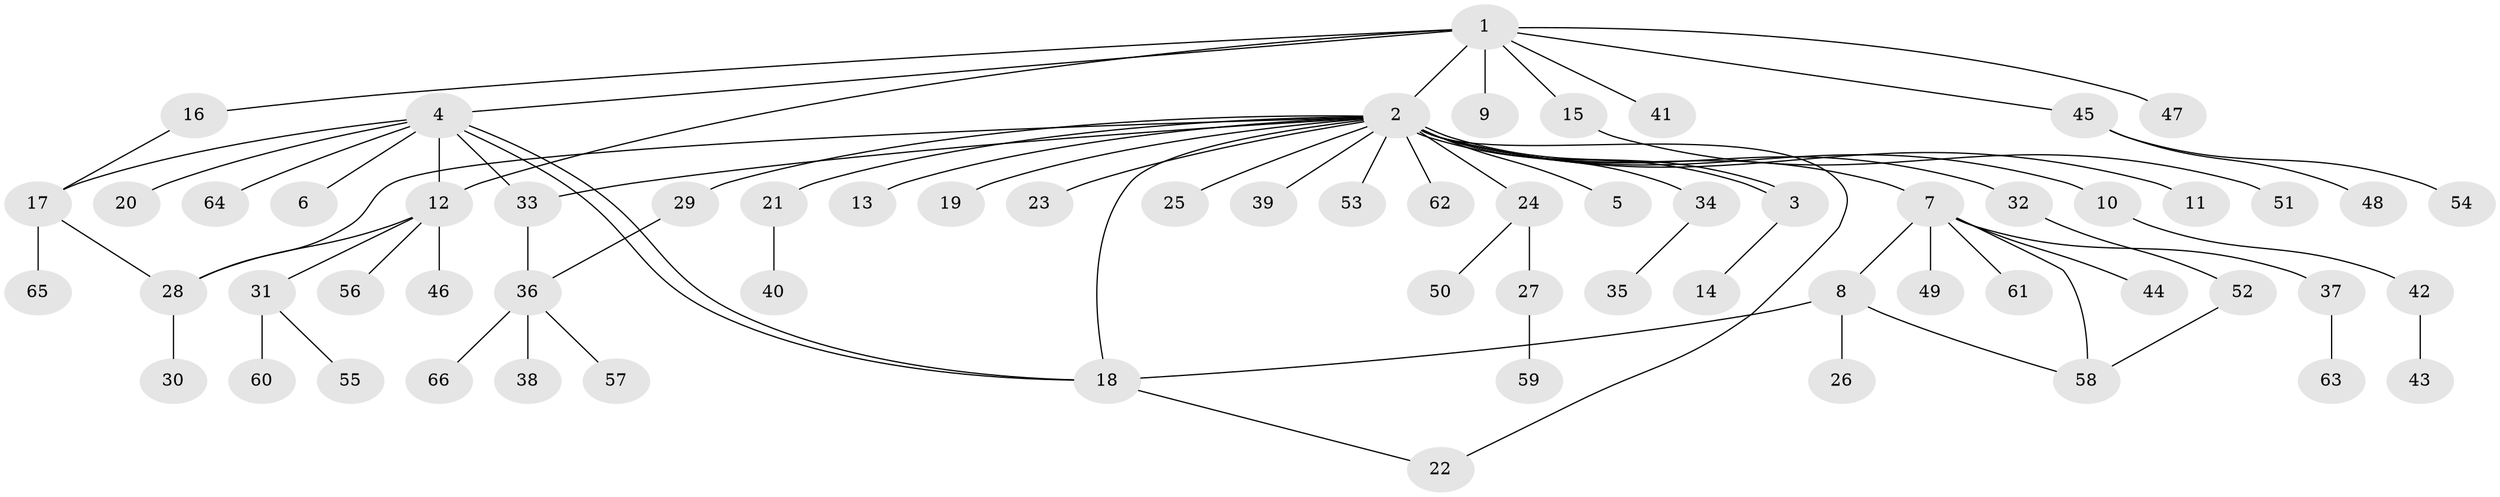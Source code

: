// Generated by graph-tools (version 1.1) at 2025/49/03/09/25 03:49:51]
// undirected, 66 vertices, 78 edges
graph export_dot {
graph [start="1"]
  node [color=gray90,style=filled];
  1;
  2;
  3;
  4;
  5;
  6;
  7;
  8;
  9;
  10;
  11;
  12;
  13;
  14;
  15;
  16;
  17;
  18;
  19;
  20;
  21;
  22;
  23;
  24;
  25;
  26;
  27;
  28;
  29;
  30;
  31;
  32;
  33;
  34;
  35;
  36;
  37;
  38;
  39;
  40;
  41;
  42;
  43;
  44;
  45;
  46;
  47;
  48;
  49;
  50;
  51;
  52;
  53;
  54;
  55;
  56;
  57;
  58;
  59;
  60;
  61;
  62;
  63;
  64;
  65;
  66;
  1 -- 2;
  1 -- 4;
  1 -- 9;
  1 -- 12;
  1 -- 15;
  1 -- 16;
  1 -- 41;
  1 -- 45;
  1 -- 47;
  2 -- 3;
  2 -- 3;
  2 -- 5;
  2 -- 7;
  2 -- 10;
  2 -- 11;
  2 -- 13;
  2 -- 18;
  2 -- 19;
  2 -- 21;
  2 -- 22;
  2 -- 23;
  2 -- 24;
  2 -- 25;
  2 -- 28;
  2 -- 29;
  2 -- 32;
  2 -- 33;
  2 -- 34;
  2 -- 39;
  2 -- 53;
  2 -- 62;
  3 -- 14;
  4 -- 6;
  4 -- 12;
  4 -- 17;
  4 -- 18;
  4 -- 18;
  4 -- 20;
  4 -- 33;
  4 -- 64;
  7 -- 8;
  7 -- 37;
  7 -- 44;
  7 -- 49;
  7 -- 58;
  7 -- 61;
  8 -- 18;
  8 -- 26;
  8 -- 58;
  10 -- 42;
  12 -- 28;
  12 -- 31;
  12 -- 46;
  12 -- 56;
  15 -- 51;
  16 -- 17;
  17 -- 28;
  17 -- 65;
  18 -- 22;
  21 -- 40;
  24 -- 27;
  24 -- 50;
  27 -- 59;
  28 -- 30;
  29 -- 36;
  31 -- 55;
  31 -- 60;
  32 -- 52;
  33 -- 36;
  34 -- 35;
  36 -- 38;
  36 -- 57;
  36 -- 66;
  37 -- 63;
  42 -- 43;
  45 -- 48;
  45 -- 54;
  52 -- 58;
}
